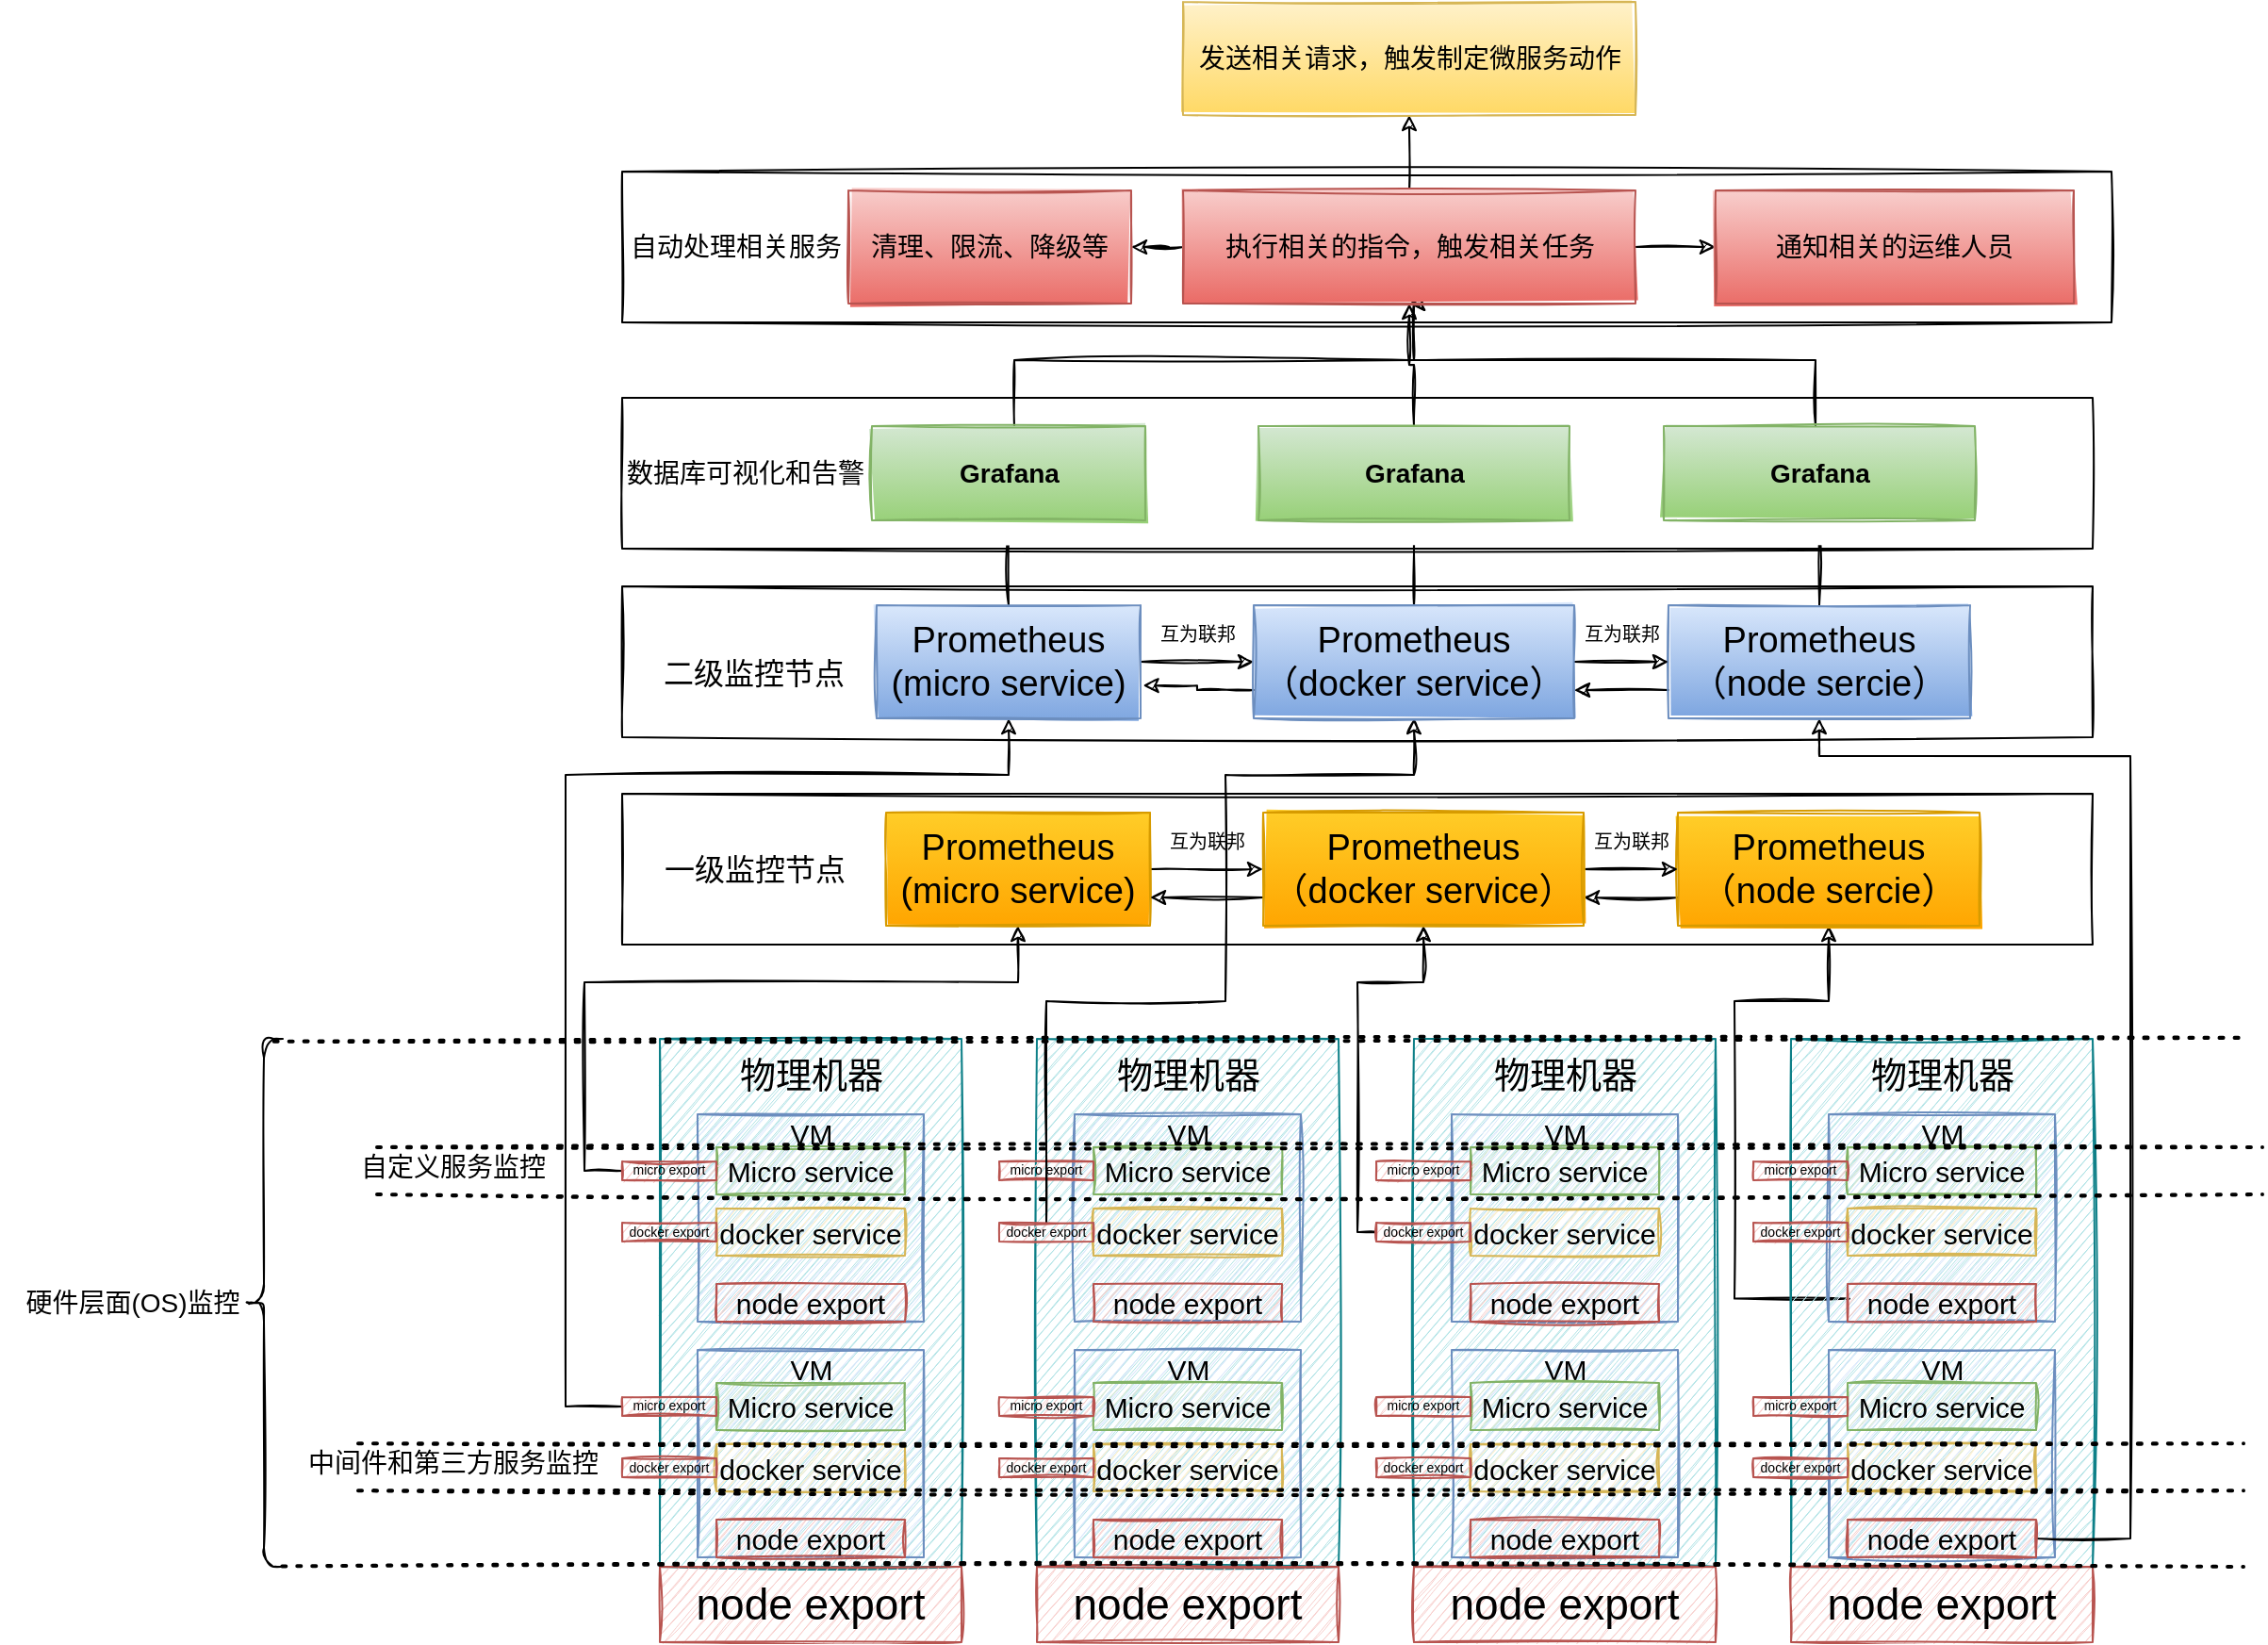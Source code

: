 <mxfile version="20.1.1" type="device"><diagram id="mzQUDu6ch63VHWc4VA8P" name="第 1 页"><mxGraphModel dx="2518" dy="1727" grid="1" gridSize="10" guides="1" tooltips="1" connect="1" arrows="1" fold="1" page="0" pageScale="1" pageWidth="827" pageHeight="1169" math="0" shadow="0"><root><mxCell id="0"/><mxCell id="1" parent="0"/><mxCell id="HfUw_IJXmAsqhZozrU4j-171" value="" style="rounded=0;whiteSpace=wrap;html=1;sketch=1;fontSize=19;" vertex="1" parent="1"><mxGeometry x="-180" y="-380" width="790" height="80" as="geometry"/></mxCell><mxCell id="HfUw_IJXmAsqhZozrU4j-109" value="" style="rounded=0;whiteSpace=wrap;html=1;sketch=1;fontSize=19;" vertex="1" parent="1"><mxGeometry x="-180" y="-160" width="780" height="80" as="geometry"/></mxCell><mxCell id="HfUw_IJXmAsqhZozrU4j-106" value="" style="rounded=0;whiteSpace=wrap;html=1;sketch=1;fontSize=19;" vertex="1" parent="1"><mxGeometry x="-180" y="-50" width="780" height="80" as="geometry"/></mxCell><mxCell id="HfUw_IJXmAsqhZozrU4j-1" value="" style="rounded=0;whiteSpace=wrap;html=1;fontSize=23;sketch=1;fillColor=#b0e3e6;strokeColor=#0e8088;" vertex="1" parent="1"><mxGeometry x="-160" y="80" width="160" height="280" as="geometry"/></mxCell><mxCell id="HfUw_IJXmAsqhZozrU4j-5" value="node export" style="rounded=0;whiteSpace=wrap;html=1;fontSize=23;fillColor=#f8cecc;strokeColor=#b85450;sketch=1;" vertex="1" parent="1"><mxGeometry x="-160" y="360" width="160" height="40" as="geometry"/></mxCell><mxCell id="HfUw_IJXmAsqhZozrU4j-13" value="物理机器" style="text;html=1;align=center;verticalAlign=middle;resizable=0;points=[];autosize=1;fontSize=19;sketch=1;" vertex="1" parent="1"><mxGeometry x="-130" y="80" width="100" height="40" as="geometry"/></mxCell><mxCell id="HfUw_IJXmAsqhZozrU4j-17" value="" style="rounded=0;whiteSpace=wrap;html=1;fontSize=23;sketch=1;fillColor=#dae8fc;strokeColor=#6c8ebf;" vertex="1" parent="1"><mxGeometry x="-140" y="120" width="120" height="110" as="geometry"/></mxCell><mxCell id="HfUw_IJXmAsqhZozrU4j-28" value="VM" style="text;html=1;align=center;verticalAlign=middle;resizable=0;points=[];autosize=1;strokeColor=none;fillColor=none;fontSize=15;sketch=1;" vertex="1" parent="1"><mxGeometry x="-100" y="115" width="40" height="30" as="geometry"/></mxCell><mxCell id="HfUw_IJXmAsqhZozrU4j-35" value="docker service" style="rounded=0;whiteSpace=wrap;html=1;fontSize=15;sketch=1;fillColor=#fff2cc;strokeColor=#d6b656;" vertex="1" parent="1"><mxGeometry x="-130" y="170" width="100" height="25" as="geometry"/></mxCell><mxCell id="HfUw_IJXmAsqhZozrU4j-36" value="Micro service" style="rounded=0;whiteSpace=wrap;html=1;fontSize=15;sketch=1;fillColor=#d5e8d4;strokeColor=#82b366;" vertex="1" parent="1"><mxGeometry x="-130" y="137.5" width="100" height="25" as="geometry"/></mxCell><mxCell id="HfUw_IJXmAsqhZozrU4j-37" value="node export" style="rounded=0;whiteSpace=wrap;html=1;fontSize=15;fillColor=#f8cecc;strokeColor=#b85450;sketch=1;" vertex="1" parent="1"><mxGeometry x="-130" y="210" width="100" height="20" as="geometry"/></mxCell><mxCell id="HfUw_IJXmAsqhZozrU4j-38" value="" style="rounded=0;whiteSpace=wrap;html=1;fontSize=23;sketch=1;fillColor=#dae8fc;strokeColor=#6c8ebf;" vertex="1" parent="1"><mxGeometry x="-140" y="245" width="120" height="110" as="geometry"/></mxCell><mxCell id="HfUw_IJXmAsqhZozrU4j-39" value="VM" style="text;html=1;align=center;verticalAlign=middle;resizable=0;points=[];autosize=1;strokeColor=none;fillColor=none;fontSize=15;sketch=1;" vertex="1" parent="1"><mxGeometry x="-100" y="240" width="40" height="30" as="geometry"/></mxCell><mxCell id="HfUw_IJXmAsqhZozrU4j-40" value="docker service" style="rounded=0;whiteSpace=wrap;html=1;fontSize=15;sketch=1;fillColor=#fff2cc;strokeColor=#d6b656;" vertex="1" parent="1"><mxGeometry x="-130" y="295" width="100" height="25" as="geometry"/></mxCell><mxCell id="HfUw_IJXmAsqhZozrU4j-41" value="Micro service" style="rounded=0;whiteSpace=wrap;html=1;fontSize=15;sketch=1;fillColor=#d5e8d4;strokeColor=#82b366;" vertex="1" parent="1"><mxGeometry x="-130" y="262.5" width="100" height="25" as="geometry"/></mxCell><mxCell id="HfUw_IJXmAsqhZozrU4j-42" value="node export" style="rounded=0;whiteSpace=wrap;html=1;fontSize=15;fillColor=#f8cecc;strokeColor=#b85450;sketch=1;" vertex="1" parent="1"><mxGeometry x="-130" y="335" width="100" height="20" as="geometry"/></mxCell><mxCell id="HfUw_IJXmAsqhZozrU4j-43" value="" style="rounded=0;whiteSpace=wrap;html=1;fontSize=23;sketch=1;fillColor=#b0e3e6;strokeColor=#0e8088;" vertex="1" parent="1"><mxGeometry x="40" y="80" width="160" height="280" as="geometry"/></mxCell><mxCell id="HfUw_IJXmAsqhZozrU4j-44" value="node export" style="rounded=0;whiteSpace=wrap;html=1;fontSize=23;fillColor=#f8cecc;strokeColor=#b85450;sketch=1;" vertex="1" parent="1"><mxGeometry x="40" y="360" width="160" height="40" as="geometry"/></mxCell><mxCell id="HfUw_IJXmAsqhZozrU4j-45" value="物理机器" style="text;html=1;align=center;verticalAlign=middle;resizable=0;points=[];autosize=1;fontSize=19;sketch=1;" vertex="1" parent="1"><mxGeometry x="70" y="80" width="100" height="40" as="geometry"/></mxCell><mxCell id="HfUw_IJXmAsqhZozrU4j-46" value="" style="rounded=0;whiteSpace=wrap;html=1;fontSize=23;sketch=1;fillColor=#dae8fc;strokeColor=#6c8ebf;" vertex="1" parent="1"><mxGeometry x="60" y="120" width="120" height="110" as="geometry"/></mxCell><mxCell id="HfUw_IJXmAsqhZozrU4j-47" value="VM" style="text;html=1;align=center;verticalAlign=middle;resizable=0;points=[];autosize=1;strokeColor=none;fillColor=none;fontSize=15;sketch=1;" vertex="1" parent="1"><mxGeometry x="100" y="115" width="40" height="30" as="geometry"/></mxCell><mxCell id="HfUw_IJXmAsqhZozrU4j-48" value="docker service" style="rounded=0;whiteSpace=wrap;html=1;fontSize=15;sketch=1;fillColor=#fff2cc;strokeColor=#d6b656;" vertex="1" parent="1"><mxGeometry x="70" y="170" width="100" height="25" as="geometry"/></mxCell><mxCell id="HfUw_IJXmAsqhZozrU4j-49" value="Micro service" style="rounded=0;whiteSpace=wrap;html=1;fontSize=15;sketch=1;fillColor=#d5e8d4;strokeColor=#82b366;" vertex="1" parent="1"><mxGeometry x="70" y="137.5" width="100" height="25" as="geometry"/></mxCell><mxCell id="HfUw_IJXmAsqhZozrU4j-50" value="node export" style="rounded=0;whiteSpace=wrap;html=1;fontSize=15;fillColor=#f8cecc;strokeColor=#b85450;sketch=1;" vertex="1" parent="1"><mxGeometry x="70" y="210" width="100" height="20" as="geometry"/></mxCell><mxCell id="HfUw_IJXmAsqhZozrU4j-51" value="" style="rounded=0;whiteSpace=wrap;html=1;fontSize=23;sketch=1;fillColor=#dae8fc;strokeColor=#6c8ebf;" vertex="1" parent="1"><mxGeometry x="60" y="245" width="120" height="110" as="geometry"/></mxCell><mxCell id="HfUw_IJXmAsqhZozrU4j-52" value="VM" style="text;html=1;align=center;verticalAlign=middle;resizable=0;points=[];autosize=1;strokeColor=none;fillColor=none;fontSize=15;sketch=1;" vertex="1" parent="1"><mxGeometry x="100" y="240" width="40" height="30" as="geometry"/></mxCell><mxCell id="HfUw_IJXmAsqhZozrU4j-53" value="docker service" style="rounded=0;whiteSpace=wrap;html=1;fontSize=15;sketch=1;fillColor=#fff2cc;strokeColor=#d6b656;" vertex="1" parent="1"><mxGeometry x="70" y="295" width="100" height="25" as="geometry"/></mxCell><mxCell id="HfUw_IJXmAsqhZozrU4j-54" value="Micro service" style="rounded=0;whiteSpace=wrap;html=1;fontSize=15;sketch=1;fillColor=#d5e8d4;strokeColor=#82b366;" vertex="1" parent="1"><mxGeometry x="70" y="262.5" width="100" height="25" as="geometry"/></mxCell><mxCell id="HfUw_IJXmAsqhZozrU4j-55" value="node export" style="rounded=0;whiteSpace=wrap;html=1;fontSize=15;fillColor=#f8cecc;strokeColor=#b85450;sketch=1;" vertex="1" parent="1"><mxGeometry x="70" y="335" width="100" height="20" as="geometry"/></mxCell><mxCell id="HfUw_IJXmAsqhZozrU4j-56" value="" style="rounded=0;whiteSpace=wrap;html=1;fontSize=23;sketch=1;fillColor=#b0e3e6;strokeColor=#0e8088;" vertex="1" parent="1"><mxGeometry x="240" y="80" width="160" height="280" as="geometry"/></mxCell><mxCell id="HfUw_IJXmAsqhZozrU4j-57" value="node export" style="rounded=0;whiteSpace=wrap;html=1;fontSize=23;fillColor=#f8cecc;strokeColor=#b85450;sketch=1;" vertex="1" parent="1"><mxGeometry x="240" y="360" width="160" height="40" as="geometry"/></mxCell><mxCell id="HfUw_IJXmAsqhZozrU4j-58" value="物理机器" style="text;html=1;align=center;verticalAlign=middle;resizable=0;points=[];autosize=1;fontSize=19;sketch=1;" vertex="1" parent="1"><mxGeometry x="270" y="80" width="100" height="40" as="geometry"/></mxCell><mxCell id="HfUw_IJXmAsqhZozrU4j-59" value="" style="rounded=0;whiteSpace=wrap;html=1;fontSize=23;sketch=1;fillColor=#dae8fc;strokeColor=#6c8ebf;" vertex="1" parent="1"><mxGeometry x="260" y="120" width="120" height="110" as="geometry"/></mxCell><mxCell id="HfUw_IJXmAsqhZozrU4j-60" value="VM" style="text;html=1;align=center;verticalAlign=middle;resizable=0;points=[];autosize=1;strokeColor=none;fillColor=none;fontSize=15;sketch=1;" vertex="1" parent="1"><mxGeometry x="300" y="115" width="40" height="30" as="geometry"/></mxCell><mxCell id="HfUw_IJXmAsqhZozrU4j-61" value="docker service" style="rounded=0;whiteSpace=wrap;html=1;fontSize=15;sketch=1;fillColor=#fff2cc;strokeColor=#d6b656;" vertex="1" parent="1"><mxGeometry x="270" y="170" width="100" height="25" as="geometry"/></mxCell><mxCell id="HfUw_IJXmAsqhZozrU4j-62" value="Micro service" style="rounded=0;whiteSpace=wrap;html=1;fontSize=15;sketch=1;fillColor=#d5e8d4;strokeColor=#82b366;" vertex="1" parent="1"><mxGeometry x="270" y="137.5" width="100" height="25" as="geometry"/></mxCell><mxCell id="HfUw_IJXmAsqhZozrU4j-63" value="node export" style="rounded=0;whiteSpace=wrap;html=1;fontSize=15;fillColor=#f8cecc;strokeColor=#b85450;sketch=1;" vertex="1" parent="1"><mxGeometry x="270" y="210" width="100" height="20" as="geometry"/></mxCell><mxCell id="HfUw_IJXmAsqhZozrU4j-64" value="" style="rounded=0;whiteSpace=wrap;html=1;fontSize=23;sketch=1;fillColor=#dae8fc;strokeColor=#6c8ebf;" vertex="1" parent="1"><mxGeometry x="260" y="245" width="120" height="110" as="geometry"/></mxCell><mxCell id="HfUw_IJXmAsqhZozrU4j-65" value="VM" style="text;html=1;align=center;verticalAlign=middle;resizable=0;points=[];autosize=1;strokeColor=none;fillColor=none;fontSize=15;sketch=1;" vertex="1" parent="1"><mxGeometry x="300" y="240" width="40" height="30" as="geometry"/></mxCell><mxCell id="HfUw_IJXmAsqhZozrU4j-66" value="docker service" style="rounded=0;whiteSpace=wrap;html=1;fontSize=15;sketch=1;fillColor=#fff2cc;strokeColor=#d6b656;" vertex="1" parent="1"><mxGeometry x="270" y="295" width="100" height="25" as="geometry"/></mxCell><mxCell id="HfUw_IJXmAsqhZozrU4j-67" value="Micro service" style="rounded=0;whiteSpace=wrap;html=1;fontSize=15;sketch=1;fillColor=#d5e8d4;strokeColor=#82b366;" vertex="1" parent="1"><mxGeometry x="270" y="262.5" width="100" height="25" as="geometry"/></mxCell><mxCell id="HfUw_IJXmAsqhZozrU4j-68" value="node export" style="rounded=0;whiteSpace=wrap;html=1;fontSize=15;fillColor=#f8cecc;strokeColor=#b85450;sketch=1;" vertex="1" parent="1"><mxGeometry x="270" y="335" width="100" height="20" as="geometry"/></mxCell><mxCell id="HfUw_IJXmAsqhZozrU4j-119" style="edgeStyle=orthogonalEdgeStyle;rounded=0;sketch=1;orthogonalLoop=1;jettySize=auto;html=1;fontSize=16;exitX=0.01;exitY=0.39;exitDx=0;exitDy=0;exitPerimeter=0;entryX=0.5;entryY=1;entryDx=0;entryDy=0;" edge="1" parent="1" source="HfUw_IJXmAsqhZozrU4j-76" target="HfUw_IJXmAsqhZozrU4j-103"><mxGeometry relative="1" as="geometry"><Array as="points"><mxPoint x="410" y="218"/><mxPoint x="410" y="60"/><mxPoint x="460" y="60"/></Array></mxGeometry></mxCell><mxCell id="HfUw_IJXmAsqhZozrU4j-69" value="" style="rounded=0;whiteSpace=wrap;html=1;fontSize=23;sketch=1;fillColor=#b0e3e6;strokeColor=#0e8088;" vertex="1" parent="1"><mxGeometry x="440" y="80" width="160" height="280" as="geometry"/></mxCell><mxCell id="HfUw_IJXmAsqhZozrU4j-70" value="node export" style="rounded=0;whiteSpace=wrap;html=1;fontSize=23;fillColor=#f8cecc;strokeColor=#b85450;sketch=1;" vertex="1" parent="1"><mxGeometry x="440" y="360" width="160" height="40" as="geometry"/></mxCell><mxCell id="HfUw_IJXmAsqhZozrU4j-71" value="物理机器" style="text;html=1;align=center;verticalAlign=middle;resizable=0;points=[];autosize=1;fontSize=19;sketch=1;" vertex="1" parent="1"><mxGeometry x="470" y="80" width="100" height="40" as="geometry"/></mxCell><mxCell id="HfUw_IJXmAsqhZozrU4j-72" value="" style="rounded=0;whiteSpace=wrap;html=1;fontSize=23;sketch=1;fillColor=#dae8fc;strokeColor=#6c8ebf;" vertex="1" parent="1"><mxGeometry x="460" y="120" width="120" height="110" as="geometry"/></mxCell><mxCell id="HfUw_IJXmAsqhZozrU4j-73" value="VM" style="text;html=1;align=center;verticalAlign=middle;resizable=0;points=[];autosize=1;strokeColor=none;fillColor=none;fontSize=15;sketch=1;" vertex="1" parent="1"><mxGeometry x="500" y="115" width="40" height="30" as="geometry"/></mxCell><mxCell id="HfUw_IJXmAsqhZozrU4j-74" value="docker service" style="rounded=0;whiteSpace=wrap;html=1;fontSize=15;sketch=1;fillColor=#fff2cc;strokeColor=#d6b656;" vertex="1" parent="1"><mxGeometry x="470" y="170" width="100" height="25" as="geometry"/></mxCell><mxCell id="HfUw_IJXmAsqhZozrU4j-75" value="Micro service" style="rounded=0;whiteSpace=wrap;html=1;fontSize=15;sketch=1;fillColor=#d5e8d4;strokeColor=#82b366;" vertex="1" parent="1"><mxGeometry x="470" y="137.5" width="100" height="25" as="geometry"/></mxCell><mxCell id="HfUw_IJXmAsqhZozrU4j-76" value="node export" style="rounded=0;whiteSpace=wrap;html=1;fontSize=15;fillColor=#f8cecc;strokeColor=#b85450;sketch=1;" vertex="1" parent="1"><mxGeometry x="470" y="210" width="100" height="20" as="geometry"/></mxCell><mxCell id="HfUw_IJXmAsqhZozrU4j-77" value="" style="rounded=0;whiteSpace=wrap;html=1;fontSize=23;sketch=1;fillColor=#dae8fc;strokeColor=#6c8ebf;" vertex="1" parent="1"><mxGeometry x="460" y="245" width="120" height="110" as="geometry"/></mxCell><mxCell id="HfUw_IJXmAsqhZozrU4j-78" value="VM" style="text;html=1;align=center;verticalAlign=middle;resizable=0;points=[];autosize=1;strokeColor=none;fillColor=none;fontSize=15;sketch=1;" vertex="1" parent="1"><mxGeometry x="500" y="240" width="40" height="30" as="geometry"/></mxCell><mxCell id="HfUw_IJXmAsqhZozrU4j-79" value="docker service" style="rounded=0;whiteSpace=wrap;html=1;fontSize=15;sketch=1;fillColor=#fff2cc;strokeColor=#d6b656;" vertex="1" parent="1"><mxGeometry x="470" y="295" width="100" height="25" as="geometry"/></mxCell><mxCell id="HfUw_IJXmAsqhZozrU4j-80" value="Micro service" style="rounded=0;whiteSpace=wrap;html=1;fontSize=15;sketch=1;fillColor=#d5e8d4;strokeColor=#82b366;" vertex="1" parent="1"><mxGeometry x="470" y="262.5" width="100" height="25" as="geometry"/></mxCell><mxCell id="HfUw_IJXmAsqhZozrU4j-125" style="edgeStyle=orthogonalEdgeStyle;rounded=0;sketch=1;orthogonalLoop=1;jettySize=auto;html=1;fontSize=16;" edge="1" parent="1" source="HfUw_IJXmAsqhZozrU4j-81" target="HfUw_IJXmAsqhZozrU4j-120"><mxGeometry relative="1" as="geometry"><Array as="points"><mxPoint x="620" y="345"/><mxPoint x="620" y="-70"/><mxPoint x="455" y="-70"/></Array></mxGeometry></mxCell><mxCell id="HfUw_IJXmAsqhZozrU4j-81" value="node export" style="rounded=0;whiteSpace=wrap;html=1;fontSize=15;fillColor=#f8cecc;strokeColor=#b85450;sketch=1;" vertex="1" parent="1"><mxGeometry x="470" y="335" width="100" height="20" as="geometry"/></mxCell><mxCell id="HfUw_IJXmAsqhZozrU4j-123" style="edgeStyle=orthogonalEdgeStyle;rounded=0;sketch=1;orthogonalLoop=1;jettySize=auto;html=1;entryX=0.5;entryY=1;entryDx=0;entryDy=0;fontSize=16;" edge="1" parent="1" source="HfUw_IJXmAsqhZozrU4j-82" target="HfUw_IJXmAsqhZozrU4j-121"><mxGeometry relative="1" as="geometry"><Array as="points"><mxPoint x="-210" y="275"/><mxPoint x="-210" y="-60"/><mxPoint x="25" y="-60"/></Array></mxGeometry></mxCell><mxCell id="HfUw_IJXmAsqhZozrU4j-82" value="&lt;font style=&quot;font-size: 7px;&quot;&gt;micro export&lt;br style=&quot;font-size: 7px;&quot;&gt;&lt;/font&gt;" style="rounded=0;whiteSpace=wrap;html=1;sketch=1;fontSize=7;fillColor=#f8cecc;strokeColor=#b85450;" vertex="1" parent="1"><mxGeometry x="-180" y="270" width="50" height="10" as="geometry"/></mxCell><mxCell id="HfUw_IJXmAsqhZozrU4j-83" value="&lt;font style=&quot;font-size: 7px;&quot;&gt;docker export&lt;br style=&quot;font-size: 7px;&quot;&gt;&lt;/font&gt;" style="rounded=0;whiteSpace=wrap;html=1;sketch=1;fontSize=7;fillColor=#f8cecc;strokeColor=#b85450;" vertex="1" parent="1"><mxGeometry x="-180" y="302.5" width="50" height="10" as="geometry"/></mxCell><mxCell id="HfUw_IJXmAsqhZozrU4j-116" style="edgeStyle=orthogonalEdgeStyle;rounded=0;sketch=1;orthogonalLoop=1;jettySize=auto;html=1;entryX=0.5;entryY=1;entryDx=0;entryDy=0;fontSize=16;" edge="1" parent="1" source="HfUw_IJXmAsqhZozrU4j-84" target="HfUw_IJXmAsqhZozrU4j-104"><mxGeometry relative="1" as="geometry"><Array as="points"><mxPoint x="-200" y="150"/><mxPoint x="-200" y="50"/><mxPoint x="30" y="50"/></Array></mxGeometry></mxCell><mxCell id="HfUw_IJXmAsqhZozrU4j-84" value="&lt;font style=&quot;font-size: 7px;&quot;&gt;micro export&lt;br style=&quot;font-size: 7px;&quot;&gt;&lt;/font&gt;" style="rounded=0;whiteSpace=wrap;html=1;sketch=1;fontSize=7;fillColor=#f8cecc;strokeColor=#b85450;" vertex="1" parent="1"><mxGeometry x="-180" y="145" width="50" height="10" as="geometry"/></mxCell><mxCell id="HfUw_IJXmAsqhZozrU4j-85" value="&lt;font style=&quot;font-size: 7px;&quot;&gt;docker export&lt;br style=&quot;font-size: 7px;&quot;&gt;&lt;/font&gt;" style="rounded=0;whiteSpace=wrap;html=1;sketch=1;fontSize=7;fillColor=#f8cecc;strokeColor=#b85450;" vertex="1" parent="1"><mxGeometry x="-180" y="177.5" width="50" height="10" as="geometry"/></mxCell><mxCell id="HfUw_IJXmAsqhZozrU4j-91" value="&lt;font style=&quot;font-size: 7px;&quot;&gt;micro export&lt;br style=&quot;font-size: 7px;&quot;&gt;&lt;/font&gt;" style="rounded=0;whiteSpace=wrap;html=1;sketch=1;fontSize=7;fillColor=#f8cecc;strokeColor=#b85450;" vertex="1" parent="1"><mxGeometry x="20" y="270" width="50" height="10" as="geometry"/></mxCell><mxCell id="HfUw_IJXmAsqhZozrU4j-92" value="&lt;font style=&quot;font-size: 7px;&quot;&gt;docker export&lt;br style=&quot;font-size: 7px;&quot;&gt;&lt;/font&gt;" style="rounded=0;whiteSpace=wrap;html=1;sketch=1;fontSize=7;fillColor=#f8cecc;strokeColor=#b85450;" vertex="1" parent="1"><mxGeometry x="20" y="302.5" width="50" height="10" as="geometry"/></mxCell><mxCell id="HfUw_IJXmAsqhZozrU4j-93" value="&lt;font style=&quot;font-size: 7px;&quot;&gt;micro export&lt;br style=&quot;font-size: 7px;&quot;&gt;&lt;/font&gt;" style="rounded=0;whiteSpace=wrap;html=1;sketch=1;fontSize=7;fillColor=#f8cecc;strokeColor=#b85450;" vertex="1" parent="1"><mxGeometry x="20" y="145" width="50" height="10" as="geometry"/></mxCell><mxCell id="HfUw_IJXmAsqhZozrU4j-124" style="edgeStyle=orthogonalEdgeStyle;rounded=0;sketch=1;orthogonalLoop=1;jettySize=auto;html=1;fontSize=16;entryX=0.5;entryY=1;entryDx=0;entryDy=0;" edge="1" parent="1" source="HfUw_IJXmAsqhZozrU4j-94" target="HfUw_IJXmAsqhZozrU4j-122"><mxGeometry relative="1" as="geometry"><Array as="points"><mxPoint x="45" y="60"/><mxPoint x="140" y="60"/><mxPoint x="140" y="-60"/><mxPoint x="240" y="-60"/></Array></mxGeometry></mxCell><mxCell id="HfUw_IJXmAsqhZozrU4j-94" value="&lt;font style=&quot;font-size: 7px;&quot;&gt;docker export&lt;br style=&quot;font-size: 7px;&quot;&gt;&lt;/font&gt;" style="rounded=0;whiteSpace=wrap;html=1;sketch=1;fontSize=7;fillColor=#f8cecc;strokeColor=#b85450;" vertex="1" parent="1"><mxGeometry x="20" y="177.5" width="50" height="10" as="geometry"/></mxCell><mxCell id="HfUw_IJXmAsqhZozrU4j-95" value="&lt;font style=&quot;font-size: 7px;&quot;&gt;micro export&lt;br style=&quot;font-size: 7px;&quot;&gt;&lt;/font&gt;" style="rounded=0;whiteSpace=wrap;html=1;sketch=1;fontSize=7;fillColor=#f8cecc;strokeColor=#b85450;" vertex="1" parent="1"><mxGeometry x="220" y="270" width="50" height="10" as="geometry"/></mxCell><mxCell id="HfUw_IJXmAsqhZozrU4j-96" value="&lt;font style=&quot;font-size: 7px;&quot;&gt;docker export&lt;br style=&quot;font-size: 7px;&quot;&gt;&lt;/font&gt;" style="rounded=0;whiteSpace=wrap;html=1;sketch=1;fontSize=7;fillColor=#f8cecc;strokeColor=#b85450;" vertex="1" parent="1"><mxGeometry x="220" y="302.5" width="50" height="10" as="geometry"/></mxCell><mxCell id="HfUw_IJXmAsqhZozrU4j-97" value="&lt;font style=&quot;font-size: 7px;&quot;&gt;micro export&lt;br style=&quot;font-size: 7px;&quot;&gt;&lt;/font&gt;" style="rounded=0;whiteSpace=wrap;html=1;sketch=1;fontSize=7;fillColor=#f8cecc;strokeColor=#b85450;" vertex="1" parent="1"><mxGeometry x="220" y="145" width="50" height="10" as="geometry"/></mxCell><mxCell id="HfUw_IJXmAsqhZozrU4j-118" style="edgeStyle=orthogonalEdgeStyle;rounded=0;sketch=1;orthogonalLoop=1;jettySize=auto;html=1;entryX=0.5;entryY=1;entryDx=0;entryDy=0;fontSize=16;" edge="1" parent="1" source="HfUw_IJXmAsqhZozrU4j-98" target="HfUw_IJXmAsqhZozrU4j-105"><mxGeometry relative="1" as="geometry"><Array as="points"><mxPoint x="210" y="183"/><mxPoint x="210" y="50"/><mxPoint x="245" y="50"/></Array></mxGeometry></mxCell><mxCell id="HfUw_IJXmAsqhZozrU4j-98" value="&lt;font style=&quot;font-size: 7px;&quot;&gt;docker export&lt;br style=&quot;font-size: 7px;&quot;&gt;&lt;/font&gt;" style="rounded=0;whiteSpace=wrap;html=1;sketch=1;fontSize=7;fillColor=#f8cecc;strokeColor=#b85450;" vertex="1" parent="1"><mxGeometry x="220" y="177.5" width="50" height="10" as="geometry"/></mxCell><mxCell id="HfUw_IJXmAsqhZozrU4j-99" value="&lt;font style=&quot;font-size: 7px;&quot;&gt;micro export&lt;br style=&quot;font-size: 7px;&quot;&gt;&lt;/font&gt;" style="rounded=0;whiteSpace=wrap;html=1;sketch=1;fontSize=7;fillColor=#f8cecc;strokeColor=#b85450;" vertex="1" parent="1"><mxGeometry x="420" y="270" width="50" height="10" as="geometry"/></mxCell><mxCell id="HfUw_IJXmAsqhZozrU4j-100" value="&lt;font style=&quot;font-size: 7px;&quot;&gt;docker export&lt;br style=&quot;font-size: 7px;&quot;&gt;&lt;/font&gt;" style="rounded=0;whiteSpace=wrap;html=1;sketch=1;fontSize=7;fillColor=#f8cecc;strokeColor=#b85450;" vertex="1" parent="1"><mxGeometry x="420" y="302.5" width="50" height="10" as="geometry"/></mxCell><mxCell id="HfUw_IJXmAsqhZozrU4j-101" value="&lt;font style=&quot;font-size: 7px;&quot;&gt;micro export&lt;br style=&quot;font-size: 7px;&quot;&gt;&lt;/font&gt;" style="rounded=0;whiteSpace=wrap;html=1;sketch=1;fontSize=7;fillColor=#f8cecc;strokeColor=#b85450;" vertex="1" parent="1"><mxGeometry x="420" y="145" width="50" height="10" as="geometry"/></mxCell><mxCell id="HfUw_IJXmAsqhZozrU4j-102" value="&lt;font style=&quot;font-size: 7px;&quot;&gt;docker export&lt;br style=&quot;font-size: 7px;&quot;&gt;&lt;/font&gt;" style="rounded=0;whiteSpace=wrap;html=1;sketch=1;fontSize=7;fillColor=#f8cecc;strokeColor=#b85450;" vertex="1" parent="1"><mxGeometry x="420" y="177.5" width="50" height="10" as="geometry"/></mxCell><mxCell id="HfUw_IJXmAsqhZozrU4j-160" style="edgeStyle=orthogonalEdgeStyle;rounded=0;sketch=1;orthogonalLoop=1;jettySize=auto;html=1;entryX=1;entryY=0.75;entryDx=0;entryDy=0;fontSize=14;exitX=0;exitY=0.75;exitDx=0;exitDy=0;" edge="1" parent="1" source="HfUw_IJXmAsqhZozrU4j-103" target="HfUw_IJXmAsqhZozrU4j-105"><mxGeometry relative="1" as="geometry"/></mxCell><mxCell id="HfUw_IJXmAsqhZozrU4j-103" value="&lt;div&gt;Prometheus&lt;/div&gt;&lt;div&gt;（node sercie）&lt;/div&gt;" style="rounded=0;whiteSpace=wrap;html=1;sketch=1;fontSize=19;fillColor=#ffcd28;gradientColor=#ffa500;strokeColor=#d79b00;" vertex="1" parent="1"><mxGeometry x="380" y="-40" width="160" height="60" as="geometry"/></mxCell><mxCell id="HfUw_IJXmAsqhZozrU4j-157" style="edgeStyle=orthogonalEdgeStyle;rounded=0;sketch=1;orthogonalLoop=1;jettySize=auto;html=1;fontSize=14;" edge="1" parent="1" source="HfUw_IJXmAsqhZozrU4j-104" target="HfUw_IJXmAsqhZozrU4j-105"><mxGeometry relative="1" as="geometry"/></mxCell><mxCell id="HfUw_IJXmAsqhZozrU4j-104" value="&lt;div&gt;Prometheus&lt;/div&gt;&lt;div&gt;(micro service)&lt;br&gt;&lt;/div&gt;" style="rounded=0;whiteSpace=wrap;html=1;sketch=1;fontSize=19;fillColor=#ffcd28;gradientColor=#ffa500;strokeColor=#d79b00;" vertex="1" parent="1"><mxGeometry x="-40" y="-40" width="140" height="60" as="geometry"/></mxCell><mxCell id="HfUw_IJXmAsqhZozrU4j-158" style="edgeStyle=orthogonalEdgeStyle;rounded=0;sketch=1;orthogonalLoop=1;jettySize=auto;html=1;entryX=1;entryY=0.75;entryDx=0;entryDy=0;fontSize=14;exitX=0;exitY=0.75;exitDx=0;exitDy=0;" edge="1" parent="1" source="HfUw_IJXmAsqhZozrU4j-105" target="HfUw_IJXmAsqhZozrU4j-104"><mxGeometry relative="1" as="geometry"/></mxCell><mxCell id="HfUw_IJXmAsqhZozrU4j-159" style="edgeStyle=orthogonalEdgeStyle;rounded=0;sketch=1;orthogonalLoop=1;jettySize=auto;html=1;fontSize=14;" edge="1" parent="1" source="HfUw_IJXmAsqhZozrU4j-105" target="HfUw_IJXmAsqhZozrU4j-103"><mxGeometry relative="1" as="geometry"/></mxCell><mxCell id="HfUw_IJXmAsqhZozrU4j-105" value="&lt;div&gt;Prometheus&lt;/div&gt;&lt;div&gt;（docker service）&lt;br&gt;&lt;/div&gt;" style="rounded=0;whiteSpace=wrap;html=1;sketch=1;fontSize=19;fillColor=#ffcd28;gradientColor=#ffa500;strokeColor=#d79b00;" vertex="1" parent="1"><mxGeometry x="160" y="-40" width="170" height="60" as="geometry"/></mxCell><mxCell id="HfUw_IJXmAsqhZozrU4j-107" value="一级监控节点" style="text;html=1;align=center;verticalAlign=middle;resizable=0;points=[];autosize=1;strokeColor=none;fillColor=none;fontSize=16;" vertex="1" parent="1"><mxGeometry x="-170" y="-25" width="120" height="30" as="geometry"/></mxCell><mxCell id="HfUw_IJXmAsqhZozrU4j-110" value="二级监控节点" style="text;whiteSpace=wrap;html=1;fontSize=16;" vertex="1" parent="1"><mxGeometry x="-160" y="-130" width="130" height="40" as="geometry"/></mxCell><mxCell id="HfUw_IJXmAsqhZozrU4j-146" style="edgeStyle=orthogonalEdgeStyle;rounded=0;sketch=1;orthogonalLoop=1;jettySize=auto;html=1;fontSize=14;" edge="1" parent="1" source="HfUw_IJXmAsqhZozrU4j-120" target="HfUw_IJXmAsqhZozrU4j-128"><mxGeometry relative="1" as="geometry"/></mxCell><mxCell id="HfUw_IJXmAsqhZozrU4j-166" style="edgeStyle=orthogonalEdgeStyle;rounded=0;sketch=1;orthogonalLoop=1;jettySize=auto;html=1;entryX=1;entryY=0.75;entryDx=0;entryDy=0;fontSize=10;exitX=0;exitY=0.75;exitDx=0;exitDy=0;" edge="1" parent="1" source="HfUw_IJXmAsqhZozrU4j-120" target="HfUw_IJXmAsqhZozrU4j-122"><mxGeometry relative="1" as="geometry"/></mxCell><mxCell id="HfUw_IJXmAsqhZozrU4j-120" value="&lt;div&gt;Prometheus&lt;/div&gt;&lt;div&gt;（node sercie）&lt;/div&gt;" style="rounded=0;whiteSpace=wrap;html=1;sketch=1;fontSize=19;fillColor=#dae8fc;gradientColor=#7ea6e0;strokeColor=#6c8ebf;" vertex="1" parent="1"><mxGeometry x="375" y="-150" width="160" height="60" as="geometry"/></mxCell><mxCell id="HfUw_IJXmAsqhZozrU4j-144" style="edgeStyle=orthogonalEdgeStyle;rounded=0;sketch=1;orthogonalLoop=1;jettySize=auto;html=1;fontSize=14;" edge="1" parent="1" source="HfUw_IJXmAsqhZozrU4j-121" target="HfUw_IJXmAsqhZozrU4j-129"><mxGeometry relative="1" as="geometry"/></mxCell><mxCell id="HfUw_IJXmAsqhZozrU4j-163" style="edgeStyle=orthogonalEdgeStyle;rounded=0;sketch=1;orthogonalLoop=1;jettySize=auto;html=1;entryX=0;entryY=0.5;entryDx=0;entryDy=0;fontSize=10;" edge="1" parent="1" source="HfUw_IJXmAsqhZozrU4j-121" target="HfUw_IJXmAsqhZozrU4j-122"><mxGeometry relative="1" as="geometry"/></mxCell><mxCell id="HfUw_IJXmAsqhZozrU4j-121" value="&lt;div&gt;Prometheus&lt;/div&gt;&lt;div&gt;(micro service)&lt;br&gt;&lt;/div&gt;" style="rounded=0;whiteSpace=wrap;html=1;sketch=1;fontSize=19;fillColor=#dae8fc;gradientColor=#7ea6e0;strokeColor=#6c8ebf;" vertex="1" parent="1"><mxGeometry x="-45" y="-150" width="140" height="60" as="geometry"/></mxCell><mxCell id="HfUw_IJXmAsqhZozrU4j-145" style="edgeStyle=orthogonalEdgeStyle;rounded=0;sketch=1;orthogonalLoop=1;jettySize=auto;html=1;entryX=0.5;entryY=1;entryDx=0;entryDy=0;fontSize=14;" edge="1" parent="1" source="HfUw_IJXmAsqhZozrU4j-122" target="HfUw_IJXmAsqhZozrU4j-127"><mxGeometry relative="1" as="geometry"/></mxCell><mxCell id="HfUw_IJXmAsqhZozrU4j-164" style="edgeStyle=orthogonalEdgeStyle;rounded=0;sketch=1;orthogonalLoop=1;jettySize=auto;html=1;entryX=1.009;entryY=0.71;entryDx=0;entryDy=0;entryPerimeter=0;fontSize=10;exitX=0;exitY=0.75;exitDx=0;exitDy=0;" edge="1" parent="1" source="HfUw_IJXmAsqhZozrU4j-122" target="HfUw_IJXmAsqhZozrU4j-121"><mxGeometry relative="1" as="geometry"/></mxCell><mxCell id="HfUw_IJXmAsqhZozrU4j-165" style="edgeStyle=orthogonalEdgeStyle;rounded=0;sketch=1;orthogonalLoop=1;jettySize=auto;html=1;fontSize=10;" edge="1" parent="1" source="HfUw_IJXmAsqhZozrU4j-122" target="HfUw_IJXmAsqhZozrU4j-120"><mxGeometry relative="1" as="geometry"/></mxCell><mxCell id="HfUw_IJXmAsqhZozrU4j-122" value="&lt;div&gt;Prometheus&lt;/div&gt;&lt;div&gt;（docker service）&lt;br&gt;&lt;/div&gt;" style="rounded=0;whiteSpace=wrap;html=1;sketch=1;fontSize=19;fillColor=#dae8fc;gradientColor=#7ea6e0;strokeColor=#6c8ebf;" vertex="1" parent="1"><mxGeometry x="155" y="-150" width="170" height="60" as="geometry"/></mxCell><mxCell id="HfUw_IJXmAsqhZozrU4j-126" value="" style="rounded=0;whiteSpace=wrap;html=1;sketch=1;fontSize=19;" vertex="1" parent="1"><mxGeometry x="-180" y="-260" width="780" height="80" as="geometry"/></mxCell><mxCell id="HfUw_IJXmAsqhZozrU4j-136" style="edgeStyle=orthogonalEdgeStyle;rounded=0;sketch=1;orthogonalLoop=1;jettySize=auto;html=1;fontSize=14;" edge="1" parent="1" source="HfUw_IJXmAsqhZozrU4j-127" target="HfUw_IJXmAsqhZozrU4j-132"><mxGeometry relative="1" as="geometry"/></mxCell><mxCell id="HfUw_IJXmAsqhZozrU4j-127" value="&lt;h1 id=&quot;articleContentId&quot; class=&quot;title-article&quot; style=&quot;font-size: 14px;&quot;&gt;Grafana&lt;/h1&gt;" style="rounded=0;whiteSpace=wrap;html=1;sketch=1;fontSize=14;fillColor=#d5e8d4;gradientColor=#97d077;strokeColor=#82b366;" vertex="1" parent="1"><mxGeometry x="157.5" y="-245" width="165" height="50" as="geometry"/></mxCell><mxCell id="HfUw_IJXmAsqhZozrU4j-137" style="edgeStyle=orthogonalEdgeStyle;rounded=0;sketch=1;orthogonalLoop=1;jettySize=auto;html=1;entryX=0.5;entryY=1;entryDx=0;entryDy=0;fontSize=14;" edge="1" parent="1" source="HfUw_IJXmAsqhZozrU4j-128" target="HfUw_IJXmAsqhZozrU4j-132"><mxGeometry relative="1" as="geometry"><Array as="points"><mxPoint x="453" y="-280"/><mxPoint x="240" y="-280"/></Array></mxGeometry></mxCell><mxCell id="HfUw_IJXmAsqhZozrU4j-128" value="&lt;h1 id=&quot;articleContentId&quot; class=&quot;title-article&quot; style=&quot;font-size: 14px;&quot;&gt;Grafana&lt;/h1&gt;" style="rounded=0;whiteSpace=wrap;html=1;sketch=1;fontSize=14;fillColor=#d5e8d4;gradientColor=#97d077;strokeColor=#82b366;" vertex="1" parent="1"><mxGeometry x="372.5" y="-245" width="165" height="50" as="geometry"/></mxCell><mxCell id="HfUw_IJXmAsqhZozrU4j-133" value="" style="edgeStyle=orthogonalEdgeStyle;rounded=0;sketch=1;orthogonalLoop=1;jettySize=auto;html=1;fontSize=14;entryX=0.5;entryY=1;entryDx=0;entryDy=0;" edge="1" parent="1" source="HfUw_IJXmAsqhZozrU4j-129" target="HfUw_IJXmAsqhZozrU4j-132"><mxGeometry relative="1" as="geometry"><Array as="points"><mxPoint x="28" y="-280"/><mxPoint x="240" y="-280"/></Array></mxGeometry></mxCell><mxCell id="HfUw_IJXmAsqhZozrU4j-129" value="&lt;h1 id=&quot;articleContentId&quot; class=&quot;title-article&quot; style=&quot;font-size: 14px;&quot;&gt;Grafana&lt;/h1&gt;" style="rounded=0;whiteSpace=wrap;html=1;sketch=1;fontSize=14;fillColor=#d5e8d4;gradientColor=#97d077;strokeColor=#82b366;" vertex="1" parent="1"><mxGeometry x="-47.5" y="-245" width="145" height="50" as="geometry"/></mxCell><mxCell id="HfUw_IJXmAsqhZozrU4j-131" value="数据库可视化和告警" style="text;html=1;align=center;verticalAlign=middle;resizable=0;points=[];autosize=1;strokeColor=none;fillColor=none;fontSize=14;" vertex="1" parent="1"><mxGeometry x="-190" y="-235" width="150" height="30" as="geometry"/></mxCell><mxCell id="HfUw_IJXmAsqhZozrU4j-140" value="" style="edgeStyle=orthogonalEdgeStyle;rounded=0;sketch=1;orthogonalLoop=1;jettySize=auto;html=1;fontSize=14;" edge="1" parent="1" source="HfUw_IJXmAsqhZozrU4j-132" target="HfUw_IJXmAsqhZozrU4j-139"><mxGeometry relative="1" as="geometry"/></mxCell><mxCell id="HfUw_IJXmAsqhZozrU4j-143" value="" style="edgeStyle=orthogonalEdgeStyle;rounded=0;sketch=1;orthogonalLoop=1;jettySize=auto;html=1;fontSize=14;" edge="1" parent="1" source="HfUw_IJXmAsqhZozrU4j-132" target="HfUw_IJXmAsqhZozrU4j-142"><mxGeometry relative="1" as="geometry"/></mxCell><mxCell id="HfUw_IJXmAsqhZozrU4j-170" value="" style="edgeStyle=orthogonalEdgeStyle;rounded=0;sketch=1;orthogonalLoop=1;jettySize=auto;html=1;fontSize=10;" edge="1" parent="1" source="HfUw_IJXmAsqhZozrU4j-132" target="HfUw_IJXmAsqhZozrU4j-169"><mxGeometry relative="1" as="geometry"/></mxCell><mxCell id="HfUw_IJXmAsqhZozrU4j-132" value="执行相关的指令，触发相关任务" style="whiteSpace=wrap;html=1;fontSize=14;fillColor=#f8cecc;strokeColor=#b85450;rounded=0;sketch=1;gradientColor=#ea6b66;" vertex="1" parent="1"><mxGeometry x="117.5" y="-370" width="240" height="60" as="geometry"/></mxCell><mxCell id="HfUw_IJXmAsqhZozrU4j-139" value="清理、限流、降级等" style="whiteSpace=wrap;html=1;fontSize=14;fillColor=#f8cecc;strokeColor=#b85450;rounded=0;sketch=1;gradientColor=#ea6b66;" vertex="1" parent="1"><mxGeometry x="-60" y="-370" width="150" height="60" as="geometry"/></mxCell><mxCell id="HfUw_IJXmAsqhZozrU4j-142" value="通知相关的运维人员" style="whiteSpace=wrap;html=1;fontSize=14;fillColor=#f8cecc;strokeColor=#b85450;rounded=0;sketch=1;gradientColor=#ea6b66;" vertex="1" parent="1"><mxGeometry x="400" y="-370" width="190" height="60" as="geometry"/></mxCell><mxCell id="HfUw_IJXmAsqhZozrU4j-147" value="" style="endArrow=none;dashed=1;html=1;dashPattern=1 3;strokeWidth=2;rounded=0;sketch=1;fontSize=14;exitX=0.983;exitY=0.999;exitDx=0;exitDy=0;exitPerimeter=0;" edge="1" parent="1" source="HfUw_IJXmAsqhZozrU4j-152"><mxGeometry width="50" height="50" relative="1" as="geometry"><mxPoint x="-400" y="360" as="sourcePoint"/><mxPoint x="680" y="360" as="targetPoint"/></mxGeometry></mxCell><mxCell id="HfUw_IJXmAsqhZozrU4j-148" value="&lt;div&gt;硬件层面(OS)监控&lt;/div&gt;" style="text;html=1;align=center;verticalAlign=middle;resizable=0;points=[];autosize=1;strokeColor=none;fillColor=none;fontSize=14;" vertex="1" parent="1"><mxGeometry x="-510" y="205" width="140" height="30" as="geometry"/></mxCell><mxCell id="HfUw_IJXmAsqhZozrU4j-149" value="" style="endArrow=none;dashed=1;html=1;dashPattern=1 3;strokeWidth=2;rounded=0;sketch=1;fontSize=14;" edge="1" parent="1"><mxGeometry width="50" height="50" relative="1" as="geometry"><mxPoint x="-310" y="137.5" as="sourcePoint"/><mxPoint x="690" y="137.5" as="targetPoint"/></mxGeometry></mxCell><mxCell id="HfUw_IJXmAsqhZozrU4j-150" value="" style="endArrow=none;dashed=1;html=1;dashPattern=1 3;strokeWidth=2;rounded=0;sketch=1;fontSize=14;" edge="1" parent="1"><mxGeometry width="50" height="50" relative="1" as="geometry"><mxPoint x="-310" y="162.5" as="sourcePoint"/><mxPoint x="690" y="162.5" as="targetPoint"/></mxGeometry></mxCell><mxCell id="HfUw_IJXmAsqhZozrU4j-151" value="" style="endArrow=none;dashed=1;html=1;dashPattern=1 3;strokeWidth=2;rounded=0;sketch=1;fontSize=14;exitX=0.767;exitY=0.005;exitDx=0;exitDy=0;exitPerimeter=0;" edge="1" parent="1" source="HfUw_IJXmAsqhZozrU4j-152"><mxGeometry width="50" height="50" relative="1" as="geometry"><mxPoint x="-400" y="80" as="sourcePoint"/><mxPoint x="680" y="79.43" as="targetPoint"/></mxGeometry></mxCell><mxCell id="HfUw_IJXmAsqhZozrU4j-152" value="" style="shape=curlyBracket;whiteSpace=wrap;html=1;rounded=1;sketch=1;fontSize=14;" vertex="1" parent="1"><mxGeometry x="-380" y="80" width="20" height="280" as="geometry"/></mxCell><mxCell id="HfUw_IJXmAsqhZozrU4j-153" value="自定义服务监控" style="text;html=1;align=center;verticalAlign=middle;resizable=0;points=[];autosize=1;strokeColor=none;fillColor=none;fontSize=14;" vertex="1" parent="1"><mxGeometry x="-330" y="132.5" width="120" height="30" as="geometry"/></mxCell><mxCell id="HfUw_IJXmAsqhZozrU4j-154" value="" style="endArrow=none;dashed=1;html=1;dashPattern=1 3;strokeWidth=2;rounded=0;sketch=1;fontSize=14;" edge="1" parent="1"><mxGeometry width="50" height="50" relative="1" as="geometry"><mxPoint x="-320" y="294.6" as="sourcePoint"/><mxPoint x="680" y="294.6" as="targetPoint"/></mxGeometry></mxCell><mxCell id="HfUw_IJXmAsqhZozrU4j-155" value="" style="endArrow=none;dashed=1;html=1;dashPattern=1 3;strokeWidth=2;rounded=0;sketch=1;fontSize=14;" edge="1" parent="1"><mxGeometry width="50" height="50" relative="1" as="geometry"><mxPoint x="-320" y="319.6" as="sourcePoint"/><mxPoint x="680" y="319.6" as="targetPoint"/></mxGeometry></mxCell><mxCell id="HfUw_IJXmAsqhZozrU4j-156" value="中间件和第三方服务监控" style="text;html=1;align=center;verticalAlign=middle;resizable=0;points=[];autosize=1;strokeColor=none;fillColor=none;fontSize=14;" vertex="1" parent="1"><mxGeometry x="-360" y="290" width="180" height="30" as="geometry"/></mxCell><mxCell id="HfUw_IJXmAsqhZozrU4j-161" value="互为联邦" style="text;html=1;align=center;verticalAlign=middle;resizable=0;points=[];autosize=1;strokeColor=none;fillColor=none;fontSize=10;" vertex="1" parent="1"><mxGeometry x="100" y="-40" width="60" height="30" as="geometry"/></mxCell><mxCell id="HfUw_IJXmAsqhZozrU4j-162" value="互为联邦" style="text;html=1;align=center;verticalAlign=middle;resizable=0;points=[];autosize=1;strokeColor=none;fillColor=none;fontSize=10;" vertex="1" parent="1"><mxGeometry x="325" y="-40" width="60" height="30" as="geometry"/></mxCell><mxCell id="HfUw_IJXmAsqhZozrU4j-167" value="互为联邦" style="text;html=1;align=center;verticalAlign=middle;resizable=0;points=[];autosize=1;strokeColor=none;fillColor=none;fontSize=10;" vertex="1" parent="1"><mxGeometry x="320" y="-150" width="60" height="30" as="geometry"/></mxCell><mxCell id="HfUw_IJXmAsqhZozrU4j-168" value="互为联邦" style="text;html=1;align=center;verticalAlign=middle;resizable=0;points=[];autosize=1;strokeColor=none;fillColor=none;fontSize=10;" vertex="1" parent="1"><mxGeometry x="95" y="-150" width="60" height="30" as="geometry"/></mxCell><mxCell id="HfUw_IJXmAsqhZozrU4j-169" value="发送相关请求，触发制定微服务动作" style="whiteSpace=wrap;html=1;fontSize=14;fillColor=#fff2cc;strokeColor=#d6b656;rounded=0;sketch=1;gradientColor=#ffd966;" vertex="1" parent="1"><mxGeometry x="117.5" y="-470" width="240" height="60" as="geometry"/></mxCell><mxCell id="HfUw_IJXmAsqhZozrU4j-172" value="自动处理相关服务" style="text;html=1;align=center;verticalAlign=middle;resizable=0;points=[];autosize=1;strokeColor=none;fillColor=none;fontSize=14;" vertex="1" parent="1"><mxGeometry x="-190" y="-355" width="140" height="30" as="geometry"/></mxCell></root></mxGraphModel></diagram></mxfile>